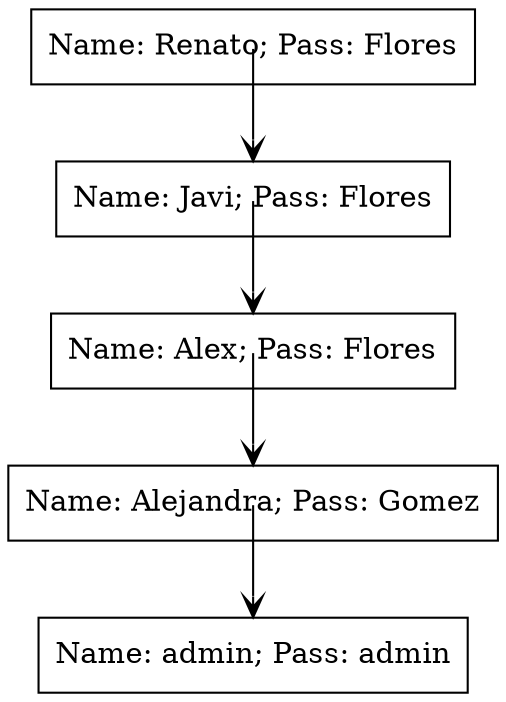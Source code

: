 digraph foo { rankdir=TB; node [shape=record];
s0[label=" Name: Renato; Pass: Flores"];
s0 -> s1 [arrowhead=vee, tailclip=false, arrowtail = vee];
s1[label=" Name: Javi; Pass: Flores"];
s1 -> s2 [arrowhead=vee, tailclip=false, arrowtail = vee];
s2[label=" Name: Alex; Pass: Flores"];
s2 -> s3 [arrowhead=vee, tailclip=false, arrowtail = vee];
s3[label=" Name: Alejandra; Pass: Gomez"];
s3 -> s4 [arrowhead=vee, tailclip=false, arrowtail = vee];
s4[label=" Name: admin; Pass: admin"];
}
